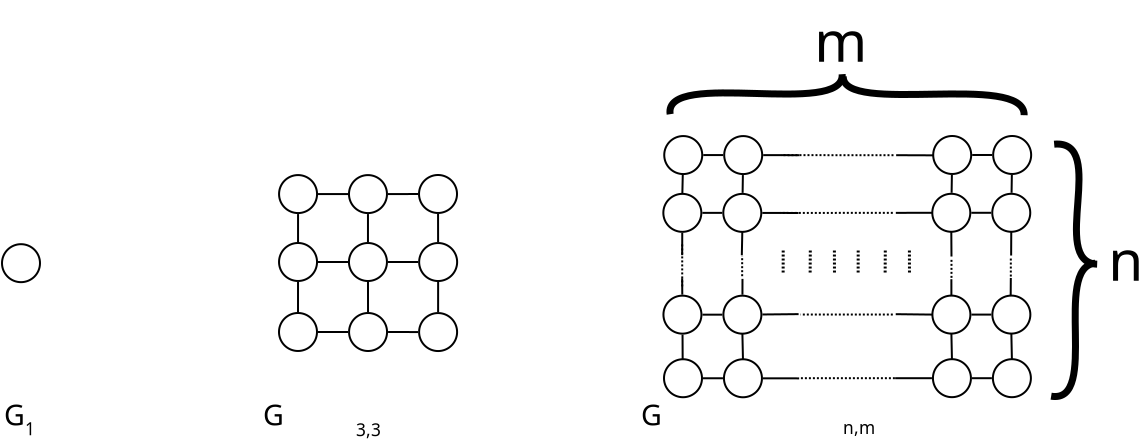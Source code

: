 <?xml version="1.0" encoding="UTF-8"?>
<dia:diagram xmlns:dia="http://www.lysator.liu.se/~alla/dia/">
  <dia:layer name="Background" visible="true" active="true">
    <dia:object type="Standard - Text" version="1" id="O0">
      <dia:attribute name="obj_pos">
        <dia:point val="7.811,18.254"/>
      </dia:attribute>
      <dia:attribute name="obj_bb">
        <dia:rectangle val="7.811,17.449;8.361,18.459"/>
      </dia:attribute>
      <dia:attribute name="text">
        <dia:composite type="text">
          <dia:attribute name="string">
            <dia:string>#1#</dia:string>
          </dia:attribute>
          <dia:attribute name="font">
            <dia:font family="sans" style="0" name="Helvetica"/>
          </dia:attribute>
          <dia:attribute name="height">
            <dia:real val="1.082"/>
          </dia:attribute>
          <dia:attribute name="pos">
            <dia:point val="7.811,18.254"/>
          </dia:attribute>
          <dia:attribute name="color">
            <dia:color val="#000000"/>
          </dia:attribute>
          <dia:attribute name="alignment">
            <dia:enum val="0"/>
          </dia:attribute>
        </dia:composite>
      </dia:attribute>
      <dia:attribute name="valign">
        <dia:enum val="3"/>
      </dia:attribute>
    </dia:object>
    <dia:object type="Standard - Ellipse" version="0" id="O1">
      <dia:attribute name="obj_pos">
        <dia:point val="6.655,8.699"/>
      </dia:attribute>
      <dia:attribute name="obj_bb">
        <dia:rectangle val="6.605,8.649;8.605,10.649"/>
      </dia:attribute>
      <dia:attribute name="elem_corner">
        <dia:point val="6.655,8.699"/>
      </dia:attribute>
      <dia:attribute name="elem_width">
        <dia:real val="1.9"/>
      </dia:attribute>
      <dia:attribute name="elem_height">
        <dia:real val="1.9"/>
      </dia:attribute>
      <dia:attribute name="border_width">
        <dia:real val="0.1"/>
      </dia:attribute>
      <dia:attribute name="aspect">
        <dia:enum val="2"/>
      </dia:attribute>
    </dia:object>
    <dia:object type="Standard - Line" version="0" id="O2">
      <dia:attribute name="obj_pos">
        <dia:point val="46.513,15.409"/>
      </dia:attribute>
      <dia:attribute name="obj_bb">
        <dia:rectangle val="44.652,15.355;46.563,15.46"/>
      </dia:attribute>
      <dia:attribute name="conn_endpoints">
        <dia:point val="46.513,15.409"/>
        <dia:point val="44.702,15.406"/>
      </dia:attribute>
      <dia:attribute name="numcp">
        <dia:int val="1"/>
      </dia:attribute>
      <dia:attribute name="line_width">
        <dia:real val="0.1"/>
      </dia:attribute>
      <dia:connections>
        <dia:connection handle="1" to="O6" connection="8"/>
      </dia:connections>
    </dia:object>
    <dia:object type="Standard - Line" version="0" id="O3">
      <dia:attribute name="obj_pos">
        <dia:point val="41.705,15.403"/>
      </dia:attribute>
      <dia:attribute name="obj_bb">
        <dia:rectangle val="41.655,15.353;42.753,15.453"/>
      </dia:attribute>
      <dia:attribute name="conn_endpoints">
        <dia:point val="41.705,15.403"/>
        <dia:point val="42.703,15.403"/>
      </dia:attribute>
      <dia:attribute name="numcp">
        <dia:int val="1"/>
      </dia:attribute>
      <dia:attribute name="line_width">
        <dia:real val="0.1"/>
      </dia:attribute>
      <dia:connections>
        <dia:connection handle="0" to="O7" connection="8"/>
        <dia:connection handle="1" to="O6" connection="8"/>
      </dia:connections>
    </dia:object>
    <dia:object type="Standard - Line" version="0" id="O4">
      <dia:attribute name="obj_pos">
        <dia:point val="56.15,15.4"/>
      </dia:attribute>
      <dia:attribute name="obj_bb">
        <dia:rectangle val="55.102,15.35;56.2,15.45"/>
      </dia:attribute>
      <dia:attribute name="conn_endpoints">
        <dia:point val="56.15,15.4"/>
        <dia:point val="55.152,15.399"/>
      </dia:attribute>
      <dia:attribute name="numcp">
        <dia:int val="1"/>
      </dia:attribute>
      <dia:attribute name="line_width">
        <dia:real val="0.1"/>
      </dia:attribute>
      <dia:connections>
        <dia:connection handle="0" to="O5" connection="8"/>
        <dia:connection handle="1" to="O8" connection="8"/>
      </dia:connections>
    </dia:object>
    <dia:object type="Standard - Ellipse" version="0" id="O5">
      <dia:attribute name="obj_pos">
        <dia:point val="56.2,14.45"/>
      </dia:attribute>
      <dia:attribute name="obj_bb">
        <dia:rectangle val="56.15,14.4;58.15,16.4"/>
      </dia:attribute>
      <dia:attribute name="elem_corner">
        <dia:point val="56.2,14.45"/>
      </dia:attribute>
      <dia:attribute name="elem_width">
        <dia:real val="1.9"/>
      </dia:attribute>
      <dia:attribute name="elem_height">
        <dia:real val="1.9"/>
      </dia:attribute>
      <dia:attribute name="border_width">
        <dia:real val="0.1"/>
      </dia:attribute>
      <dia:attribute name="aspect">
        <dia:enum val="2"/>
      </dia:attribute>
    </dia:object>
    <dia:object type="Standard - Ellipse" version="0" id="O6">
      <dia:attribute name="obj_pos">
        <dia:point val="42.753,14.454"/>
      </dia:attribute>
      <dia:attribute name="obj_bb">
        <dia:rectangle val="42.703,14.403;44.703,16.404"/>
      </dia:attribute>
      <dia:attribute name="elem_corner">
        <dia:point val="42.753,14.454"/>
      </dia:attribute>
      <dia:attribute name="elem_width">
        <dia:real val="1.9"/>
      </dia:attribute>
      <dia:attribute name="elem_height">
        <dia:real val="1.9"/>
      </dia:attribute>
      <dia:attribute name="border_width">
        <dia:real val="0.1"/>
      </dia:attribute>
      <dia:attribute name="aspect">
        <dia:enum val="2"/>
      </dia:attribute>
    </dia:object>
    <dia:object type="Standard - Ellipse" version="0" id="O7">
      <dia:attribute name="obj_pos">
        <dia:point val="39.755,14.452"/>
      </dia:attribute>
      <dia:attribute name="obj_bb">
        <dia:rectangle val="39.705,14.402;41.705,16.402"/>
      </dia:attribute>
      <dia:attribute name="elem_corner">
        <dia:point val="39.755,14.452"/>
      </dia:attribute>
      <dia:attribute name="elem_width">
        <dia:real val="1.9"/>
      </dia:attribute>
      <dia:attribute name="elem_height">
        <dia:real val="1.9"/>
      </dia:attribute>
      <dia:attribute name="border_width">
        <dia:real val="0.1"/>
      </dia:attribute>
      <dia:attribute name="aspect">
        <dia:enum val="2"/>
      </dia:attribute>
    </dia:object>
    <dia:object type="Standard - Ellipse" version="0" id="O8">
      <dia:attribute name="obj_pos">
        <dia:point val="53.202,14.449"/>
      </dia:attribute>
      <dia:attribute name="obj_bb">
        <dia:rectangle val="53.152,14.399;55.152,16.399"/>
      </dia:attribute>
      <dia:attribute name="elem_corner">
        <dia:point val="53.202,14.449"/>
      </dia:attribute>
      <dia:attribute name="elem_width">
        <dia:real val="1.9"/>
      </dia:attribute>
      <dia:attribute name="elem_height">
        <dia:real val="1.9"/>
      </dia:attribute>
      <dia:attribute name="border_width">
        <dia:real val="0.1"/>
      </dia:attribute>
      <dia:attribute name="show_background">
        <dia:boolean val="false"/>
      </dia:attribute>
      <dia:attribute name="aspect">
        <dia:enum val="2"/>
      </dia:attribute>
    </dia:object>
    <dia:object type="Standard - Line" version="0" id="O9">
      <dia:attribute name="obj_pos">
        <dia:point val="53.152,15.399"/>
      </dia:attribute>
      <dia:attribute name="obj_bb">
        <dia:rectangle val="51.263,15.349;53.202,15.45"/>
      </dia:attribute>
      <dia:attribute name="conn_endpoints">
        <dia:point val="53.152,15.399"/>
        <dia:point val="51.312,15.4"/>
      </dia:attribute>
      <dia:attribute name="numcp">
        <dia:int val="1"/>
      </dia:attribute>
      <dia:attribute name="line_width">
        <dia:real val="0.1"/>
      </dia:attribute>
      <dia:connections>
        <dia:connection handle="0" to="O8" connection="3"/>
      </dia:connections>
    </dia:object>
    <dia:object type="Standard - Line" version="0" id="O10">
      <dia:attribute name="obj_pos">
        <dia:point val="51.3,15.4"/>
      </dia:attribute>
      <dia:attribute name="obj_bb">
        <dia:rectangle val="46.5,15.35;51.35,15.45"/>
      </dia:attribute>
      <dia:attribute name="conn_endpoints">
        <dia:point val="51.3,15.4"/>
        <dia:point val="46.55,15.4"/>
      </dia:attribute>
      <dia:attribute name="numcp">
        <dia:int val="1"/>
      </dia:attribute>
      <dia:attribute name="line_width">
        <dia:real val="0.1"/>
      </dia:attribute>
      <dia:attribute name="line_style">
        <dia:enum val="4"/>
      </dia:attribute>
    </dia:object>
    <dia:object type="Standard - Text" version="1" id="O11">
      <dia:attribute name="obj_pos">
        <dia:point val="6.75,17.759"/>
      </dia:attribute>
      <dia:attribute name="obj_bb">
        <dia:rectangle val="6.75,16.429;48.748,18.097"/>
      </dia:attribute>
      <dia:attribute name="text">
        <dia:composite type="text">
          <dia:attribute name="string">
            <dia:string>#G                                  G                                                   G#</dia:string>
          </dia:attribute>
          <dia:attribute name="font">
            <dia:font family="sans" style="0" name="Helvetica"/>
          </dia:attribute>
          <dia:attribute name="height">
            <dia:real val="1.788"/>
          </dia:attribute>
          <dia:attribute name="pos">
            <dia:point val="6.75,17.759"/>
          </dia:attribute>
          <dia:attribute name="color">
            <dia:color val="#000000"/>
          </dia:attribute>
          <dia:attribute name="alignment">
            <dia:enum val="0"/>
          </dia:attribute>
        </dia:composite>
      </dia:attribute>
      <dia:attribute name="valign">
        <dia:enum val="3"/>
      </dia:attribute>
    </dia:object>
    <dia:object type="Standard - Text" version="1" id="O12">
      <dia:attribute name="obj_pos">
        <dia:point val="24.355,18.304"/>
      </dia:attribute>
      <dia:attribute name="obj_bb">
        <dia:rectangle val="24.355,17.499;25.73,18.509"/>
      </dia:attribute>
      <dia:attribute name="text">
        <dia:composite type="text">
          <dia:attribute name="string">
            <dia:string>#3,3#</dia:string>
          </dia:attribute>
          <dia:attribute name="font">
            <dia:font family="sans" style="0" name="Helvetica"/>
          </dia:attribute>
          <dia:attribute name="height">
            <dia:real val="1.082"/>
          </dia:attribute>
          <dia:attribute name="pos">
            <dia:point val="24.355,18.304"/>
          </dia:attribute>
          <dia:attribute name="color">
            <dia:color val="#000000"/>
          </dia:attribute>
          <dia:attribute name="alignment">
            <dia:enum val="0"/>
          </dia:attribute>
        </dia:composite>
      </dia:attribute>
      <dia:attribute name="valign">
        <dia:enum val="3"/>
      </dia:attribute>
    </dia:object>
    <dia:object type="Standard - Text" version="1" id="O13">
      <dia:attribute name="obj_pos">
        <dia:point val="48.71,18.194"/>
      </dia:attribute>
      <dia:attribute name="obj_bb">
        <dia:rectangle val="48.71,17.389;50.377,18.399"/>
      </dia:attribute>
      <dia:attribute name="text">
        <dia:composite type="text">
          <dia:attribute name="string">
            <dia:string>#n,m#</dia:string>
          </dia:attribute>
          <dia:attribute name="font">
            <dia:font family="sans" style="0" name="Helvetica"/>
          </dia:attribute>
          <dia:attribute name="height">
            <dia:real val="1.082"/>
          </dia:attribute>
          <dia:attribute name="pos">
            <dia:point val="48.71,18.194"/>
          </dia:attribute>
          <dia:attribute name="color">
            <dia:color val="#000000"/>
          </dia:attribute>
          <dia:attribute name="alignment">
            <dia:enum val="0"/>
          </dia:attribute>
        </dia:composite>
      </dia:attribute>
      <dia:attribute name="valign">
        <dia:enum val="3"/>
      </dia:attribute>
    </dia:object>
    <dia:object type="Standard - Ellipse" version="0" id="O14">
      <dia:attribute name="obj_pos">
        <dia:point val="20.505,12.14"/>
      </dia:attribute>
      <dia:attribute name="obj_bb">
        <dia:rectangle val="20.455,12.09;22.455,14.09"/>
      </dia:attribute>
      <dia:attribute name="elem_corner">
        <dia:point val="20.505,12.14"/>
      </dia:attribute>
      <dia:attribute name="elem_width">
        <dia:real val="1.9"/>
      </dia:attribute>
      <dia:attribute name="elem_height">
        <dia:real val="1.9"/>
      </dia:attribute>
      <dia:attribute name="border_width">
        <dia:real val="0.1"/>
      </dia:attribute>
      <dia:attribute name="aspect">
        <dia:enum val="2"/>
      </dia:attribute>
    </dia:object>
    <dia:object type="Standard - Ellipse" version="0" id="O15">
      <dia:attribute name="obj_pos">
        <dia:point val="20.508,5.244"/>
      </dia:attribute>
      <dia:attribute name="obj_bb">
        <dia:rectangle val="20.458,5.194;22.458,7.194"/>
      </dia:attribute>
      <dia:attribute name="elem_corner">
        <dia:point val="20.508,5.244"/>
      </dia:attribute>
      <dia:attribute name="elem_width">
        <dia:real val="1.9"/>
      </dia:attribute>
      <dia:attribute name="elem_height">
        <dia:real val="1.9"/>
      </dia:attribute>
      <dia:attribute name="border_width">
        <dia:real val="0.1"/>
      </dia:attribute>
      <dia:attribute name="aspect">
        <dia:enum val="2"/>
      </dia:attribute>
    </dia:object>
    <dia:object type="Standard - Ellipse" version="0" id="O16">
      <dia:attribute name="obj_pos">
        <dia:point val="20.507,8.64"/>
      </dia:attribute>
      <dia:attribute name="obj_bb">
        <dia:rectangle val="20.457,8.59;22.457,10.59"/>
      </dia:attribute>
      <dia:attribute name="elem_corner">
        <dia:point val="20.507,8.64"/>
      </dia:attribute>
      <dia:attribute name="elem_width">
        <dia:real val="1.9"/>
      </dia:attribute>
      <dia:attribute name="elem_height">
        <dia:real val="1.9"/>
      </dia:attribute>
      <dia:attribute name="border_width">
        <dia:real val="0.1"/>
      </dia:attribute>
      <dia:attribute name="show_background">
        <dia:boolean val="false"/>
      </dia:attribute>
      <dia:attribute name="aspect">
        <dia:enum val="2"/>
      </dia:attribute>
    </dia:object>
    <dia:object type="Standard - Ellipse" version="0" id="O17">
      <dia:attribute name="obj_pos">
        <dia:point val="24.008,12.141"/>
      </dia:attribute>
      <dia:attribute name="obj_bb">
        <dia:rectangle val="23.957,12.091;25.957,14.091"/>
      </dia:attribute>
      <dia:attribute name="elem_corner">
        <dia:point val="24.008,12.141"/>
      </dia:attribute>
      <dia:attribute name="elem_width">
        <dia:real val="1.9"/>
      </dia:attribute>
      <dia:attribute name="elem_height">
        <dia:real val="1.9"/>
      </dia:attribute>
      <dia:attribute name="border_width">
        <dia:real val="0.1"/>
      </dia:attribute>
      <dia:attribute name="aspect">
        <dia:enum val="2"/>
      </dia:attribute>
    </dia:object>
    <dia:object type="Standard - Ellipse" version="0" id="O18">
      <dia:attribute name="obj_pos">
        <dia:point val="24.004,5.245"/>
      </dia:attribute>
      <dia:attribute name="obj_bb">
        <dia:rectangle val="23.954,5.195;25.954,7.195"/>
      </dia:attribute>
      <dia:attribute name="elem_corner">
        <dia:point val="24.004,5.245"/>
      </dia:attribute>
      <dia:attribute name="elem_width">
        <dia:real val="1.9"/>
      </dia:attribute>
      <dia:attribute name="elem_height">
        <dia:real val="1.9"/>
      </dia:attribute>
      <dia:attribute name="border_width">
        <dia:real val="0.1"/>
      </dia:attribute>
      <dia:attribute name="aspect">
        <dia:enum val="2"/>
      </dia:attribute>
    </dia:object>
    <dia:object type="Standard - Ellipse" version="0" id="O19">
      <dia:attribute name="obj_pos">
        <dia:point val="24.003,8.641"/>
      </dia:attribute>
      <dia:attribute name="obj_bb">
        <dia:rectangle val="23.953,8.591;25.953,10.591"/>
      </dia:attribute>
      <dia:attribute name="elem_corner">
        <dia:point val="24.003,8.641"/>
      </dia:attribute>
      <dia:attribute name="elem_width">
        <dia:real val="1.9"/>
      </dia:attribute>
      <dia:attribute name="elem_height">
        <dia:real val="1.9"/>
      </dia:attribute>
      <dia:attribute name="border_width">
        <dia:real val="0.1"/>
      </dia:attribute>
      <dia:attribute name="show_background">
        <dia:boolean val="false"/>
      </dia:attribute>
      <dia:attribute name="aspect">
        <dia:enum val="2"/>
      </dia:attribute>
    </dia:object>
    <dia:object type="Standard - Ellipse" version="0" id="O20">
      <dia:attribute name="obj_pos">
        <dia:point val="27.51,12.143"/>
      </dia:attribute>
      <dia:attribute name="obj_bb">
        <dia:rectangle val="27.46,12.092;29.46,14.092"/>
      </dia:attribute>
      <dia:attribute name="elem_corner">
        <dia:point val="27.51,12.143"/>
      </dia:attribute>
      <dia:attribute name="elem_width">
        <dia:real val="1.9"/>
      </dia:attribute>
      <dia:attribute name="elem_height">
        <dia:real val="1.9"/>
      </dia:attribute>
      <dia:attribute name="border_width">
        <dia:real val="0.1"/>
      </dia:attribute>
      <dia:attribute name="aspect">
        <dia:enum val="2"/>
      </dia:attribute>
    </dia:object>
    <dia:object type="Standard - Ellipse" version="0" id="O21">
      <dia:attribute name="obj_pos">
        <dia:point val="27.506,5.24"/>
      </dia:attribute>
      <dia:attribute name="obj_bb">
        <dia:rectangle val="27.456,5.19;29.456,7.19"/>
      </dia:attribute>
      <dia:attribute name="elem_corner">
        <dia:point val="27.506,5.24"/>
      </dia:attribute>
      <dia:attribute name="elem_width">
        <dia:real val="1.9"/>
      </dia:attribute>
      <dia:attribute name="elem_height">
        <dia:real val="1.9"/>
      </dia:attribute>
      <dia:attribute name="border_width">
        <dia:real val="0.1"/>
      </dia:attribute>
      <dia:attribute name="aspect">
        <dia:enum val="2"/>
      </dia:attribute>
    </dia:object>
    <dia:object type="Standard - Ellipse" version="0" id="O22">
      <dia:attribute name="obj_pos">
        <dia:point val="27.512,8.642"/>
      </dia:attribute>
      <dia:attribute name="obj_bb">
        <dia:rectangle val="27.462,8.592;29.462,10.592"/>
      </dia:attribute>
      <dia:attribute name="elem_corner">
        <dia:point val="27.512,8.642"/>
      </dia:attribute>
      <dia:attribute name="elem_width">
        <dia:real val="1.9"/>
      </dia:attribute>
      <dia:attribute name="elem_height">
        <dia:real val="1.9"/>
      </dia:attribute>
      <dia:attribute name="border_width">
        <dia:real val="0.1"/>
      </dia:attribute>
      <dia:attribute name="show_background">
        <dia:boolean val="false"/>
      </dia:attribute>
      <dia:attribute name="aspect">
        <dia:enum val="2"/>
      </dia:attribute>
    </dia:object>
    <dia:object type="Standard - Line" version="0" id="O23">
      <dia:attribute name="obj_pos">
        <dia:point val="21.457,8.589"/>
      </dia:attribute>
      <dia:attribute name="obj_bb">
        <dia:rectangle val="21.407,7.144;21.508,8.639"/>
      </dia:attribute>
      <dia:attribute name="conn_endpoints">
        <dia:point val="21.457,8.589"/>
        <dia:point val="21.457,7.194"/>
      </dia:attribute>
      <dia:attribute name="numcp">
        <dia:int val="1"/>
      </dia:attribute>
      <dia:attribute name="line_width">
        <dia:real val="0.1"/>
      </dia:attribute>
      <dia:connections>
        <dia:connection handle="0" to="O16" connection="8"/>
        <dia:connection handle="1" to="O15" connection="8"/>
      </dia:connections>
    </dia:object>
    <dia:object type="Standard - Line" version="0" id="O24">
      <dia:attribute name="obj_pos">
        <dia:point val="23.955,6.195"/>
      </dia:attribute>
      <dia:attribute name="obj_bb">
        <dia:rectangle val="22.406,6.144;24.005,6.245"/>
      </dia:attribute>
      <dia:attribute name="conn_endpoints">
        <dia:point val="23.955,6.195"/>
        <dia:point val="22.456,6.194"/>
      </dia:attribute>
      <dia:attribute name="numcp">
        <dia:int val="1"/>
      </dia:attribute>
      <dia:attribute name="line_width">
        <dia:real val="0.1"/>
      </dia:attribute>
      <dia:connections>
        <dia:connection handle="0" to="O18" connection="8"/>
        <dia:connection handle="1" to="O15" connection="8"/>
      </dia:connections>
    </dia:object>
    <dia:object type="Standard - Line" version="0" id="O25">
      <dia:attribute name="obj_pos">
        <dia:point val="24.953,8.591"/>
      </dia:attribute>
      <dia:attribute name="obj_bb">
        <dia:rectangle val="24.904,7.145;25.004,8.641"/>
      </dia:attribute>
      <dia:attribute name="conn_endpoints">
        <dia:point val="24.953,8.591"/>
        <dia:point val="24.954,7.195"/>
      </dia:attribute>
      <dia:attribute name="numcp">
        <dia:int val="1"/>
      </dia:attribute>
      <dia:attribute name="line_width">
        <dia:real val="0.1"/>
      </dia:attribute>
      <dia:connections>
        <dia:connection handle="0" to="O19" connection="8"/>
        <dia:connection handle="1" to="O18" connection="8"/>
      </dia:connections>
    </dia:object>
    <dia:object type="Standard - Line" version="0" id="O26">
      <dia:attribute name="obj_pos">
        <dia:point val="23.955,9.591"/>
      </dia:attribute>
      <dia:attribute name="obj_bb">
        <dia:rectangle val="22.406,9.54;24.005,9.641"/>
      </dia:attribute>
      <dia:attribute name="conn_endpoints">
        <dia:point val="23.955,9.591"/>
        <dia:point val="22.456,9.59"/>
      </dia:attribute>
      <dia:attribute name="numcp">
        <dia:int val="1"/>
      </dia:attribute>
      <dia:attribute name="line_width">
        <dia:real val="0.1"/>
      </dia:attribute>
      <dia:connections>
        <dia:connection handle="0" to="O19" connection="8"/>
        <dia:connection handle="1" to="O16" connection="8"/>
      </dia:connections>
    </dia:object>
    <dia:object type="Standard - Line" version="0" id="O27">
      <dia:attribute name="obj_pos">
        <dia:point val="21.456,12.09"/>
      </dia:attribute>
      <dia:attribute name="obj_bb">
        <dia:rectangle val="21.405,10.54;21.506,12.14"/>
      </dia:attribute>
      <dia:attribute name="conn_endpoints">
        <dia:point val="21.456,12.09"/>
        <dia:point val="21.456,10.59"/>
      </dia:attribute>
      <dia:attribute name="numcp">
        <dia:int val="1"/>
      </dia:attribute>
      <dia:attribute name="line_width">
        <dia:real val="0.1"/>
      </dia:attribute>
      <dia:connections>
        <dia:connection handle="0" to="O14" connection="8"/>
        <dia:connection handle="1" to="O16" connection="8"/>
      </dia:connections>
    </dia:object>
    <dia:object type="Standard - Line" version="0" id="O28">
      <dia:attribute name="obj_pos">
        <dia:point val="23.958,13.091"/>
      </dia:attribute>
      <dia:attribute name="obj_bb">
        <dia:rectangle val="22.405,13.04;24.008,13.141"/>
      </dia:attribute>
      <dia:attribute name="conn_endpoints">
        <dia:point val="23.958,13.091"/>
        <dia:point val="22.455,13.09"/>
      </dia:attribute>
      <dia:attribute name="numcp">
        <dia:int val="1"/>
      </dia:attribute>
      <dia:attribute name="line_width">
        <dia:real val="0.1"/>
      </dia:attribute>
      <dia:connections>
        <dia:connection handle="0" to="O17" connection="8"/>
        <dia:connection handle="1" to="O14" connection="8"/>
      </dia:connections>
    </dia:object>
    <dia:object type="Standard - Line" version="0" id="O29">
      <dia:attribute name="obj_pos">
        <dia:point val="24.956,12.091"/>
      </dia:attribute>
      <dia:attribute name="obj_bb">
        <dia:rectangle val="24.904,10.541;25.006,12.141"/>
      </dia:attribute>
      <dia:attribute name="conn_endpoints">
        <dia:point val="24.956,12.091"/>
        <dia:point val="24.954,10.591"/>
      </dia:attribute>
      <dia:attribute name="numcp">
        <dia:int val="1"/>
      </dia:attribute>
      <dia:attribute name="line_width">
        <dia:real val="0.1"/>
      </dia:attribute>
      <dia:connections>
        <dia:connection handle="0" to="O17" connection="8"/>
        <dia:connection handle="1" to="O19" connection="8"/>
      </dia:connections>
    </dia:object>
    <dia:object type="Standard - Line" version="0" id="O30">
      <dia:attribute name="obj_pos">
        <dia:point val="27.468,9.592"/>
      </dia:attribute>
      <dia:attribute name="obj_bb">
        <dia:rectangle val="25.897,9.541;27.518,9.642"/>
      </dia:attribute>
      <dia:attribute name="conn_endpoints">
        <dia:point val="27.468,9.592"/>
        <dia:point val="25.947,9.591"/>
      </dia:attribute>
      <dia:attribute name="numcp">
        <dia:int val="1"/>
      </dia:attribute>
      <dia:attribute name="line_width">
        <dia:real val="0.1"/>
      </dia:attribute>
      <dia:connections>
        <dia:connection handle="0" to="O22" connection="8"/>
        <dia:connection handle="1" to="O19" connection="8"/>
      </dia:connections>
    </dia:object>
    <dia:object type="Standard - Line" version="0" id="O31">
      <dia:attribute name="obj_pos">
        <dia:point val="28.461,12.092"/>
      </dia:attribute>
      <dia:attribute name="obj_bb">
        <dia:rectangle val="28.41,10.542;28.512,12.142"/>
      </dia:attribute>
      <dia:attribute name="conn_endpoints">
        <dia:point val="28.461,12.092"/>
        <dia:point val="28.461,10.592"/>
      </dia:attribute>
      <dia:attribute name="numcp">
        <dia:int val="1"/>
      </dia:attribute>
      <dia:attribute name="line_width">
        <dia:real val="0.1"/>
      </dia:attribute>
      <dia:connections>
        <dia:connection handle="0" to="O20" connection="8"/>
        <dia:connection handle="1" to="O22" connection="8"/>
      </dia:connections>
    </dia:object>
    <dia:object type="Standard - Line" version="0" id="O32">
      <dia:attribute name="obj_pos">
        <dia:point val="27.46,13.092"/>
      </dia:attribute>
      <dia:attribute name="obj_bb">
        <dia:rectangle val="25.907,13.042;27.51,13.142"/>
      </dia:attribute>
      <dia:attribute name="conn_endpoints">
        <dia:point val="27.46,13.092"/>
        <dia:point val="25.957,13.092"/>
      </dia:attribute>
      <dia:attribute name="numcp">
        <dia:int val="1"/>
      </dia:attribute>
      <dia:attribute name="line_width">
        <dia:real val="0.1"/>
      </dia:attribute>
      <dia:connections>
        <dia:connection handle="0" to="O20" connection="8"/>
        <dia:connection handle="1" to="O17" connection="8"/>
      </dia:connections>
    </dia:object>
    <dia:object type="Standard - Line" version="0" id="O33">
      <dia:attribute name="obj_pos">
        <dia:point val="27.457,6.191"/>
      </dia:attribute>
      <dia:attribute name="obj_bb">
        <dia:rectangle val="25.904,6.141;27.507,6.244"/>
      </dia:attribute>
      <dia:attribute name="conn_endpoints">
        <dia:point val="27.457,6.191"/>
        <dia:point val="25.954,6.194"/>
      </dia:attribute>
      <dia:attribute name="numcp">
        <dia:int val="1"/>
      </dia:attribute>
      <dia:attribute name="line_width">
        <dia:real val="0.1"/>
      </dia:attribute>
      <dia:connections>
        <dia:connection handle="0" to="O21" connection="8"/>
        <dia:connection handle="1" to="O18" connection="8"/>
      </dia:connections>
    </dia:object>
    <dia:object type="Standard - Line" version="0" id="O34">
      <dia:attribute name="obj_pos">
        <dia:point val="28.46,8.594"/>
      </dia:attribute>
      <dia:attribute name="obj_bb">
        <dia:rectangle val="28.408,7.138;28.511,8.644"/>
      </dia:attribute>
      <dia:attribute name="conn_endpoints">
        <dia:point val="28.46,8.594"/>
        <dia:point val="28.458,7.188"/>
      </dia:attribute>
      <dia:attribute name="numcp">
        <dia:int val="1"/>
      </dia:attribute>
      <dia:attribute name="line_width">
        <dia:real val="0.1"/>
      </dia:attribute>
      <dia:connections>
        <dia:connection handle="0" to="O22" connection="8"/>
        <dia:connection handle="1" to="O21" connection="8"/>
      </dia:connections>
    </dia:object>
    <dia:object type="Standard - Line" version="0" id="O35">
      <dia:attribute name="obj_pos">
        <dia:point val="46.525,4.25"/>
      </dia:attribute>
      <dia:attribute name="obj_bb">
        <dia:rectangle val="44.665,4.196;46.575,4.3"/>
      </dia:attribute>
      <dia:attribute name="conn_endpoints">
        <dia:point val="46.525,4.25"/>
        <dia:point val="44.715,4.246"/>
      </dia:attribute>
      <dia:attribute name="numcp">
        <dia:int val="1"/>
      </dia:attribute>
      <dia:attribute name="line_width">
        <dia:real val="0.1"/>
      </dia:attribute>
      <dia:connections>
        <dia:connection handle="1" to="O39" connection="8"/>
      </dia:connections>
    </dia:object>
    <dia:object type="Standard - Line" version="0" id="O36">
      <dia:attribute name="obj_pos">
        <dia:point val="41.718,4.243"/>
      </dia:attribute>
      <dia:attribute name="obj_bb">
        <dia:rectangle val="41.668,4.193;42.765,4.294"/>
      </dia:attribute>
      <dia:attribute name="conn_endpoints">
        <dia:point val="41.718,4.243"/>
        <dia:point val="42.715,4.244"/>
      </dia:attribute>
      <dia:attribute name="numcp">
        <dia:int val="1"/>
      </dia:attribute>
      <dia:attribute name="line_width">
        <dia:real val="0.1"/>
      </dia:attribute>
      <dia:connections>
        <dia:connection handle="0" to="O40" connection="8"/>
        <dia:connection handle="1" to="O39" connection="8"/>
      </dia:connections>
    </dia:object>
    <dia:object type="Standard - Line" version="0" id="O37">
      <dia:attribute name="obj_pos">
        <dia:point val="56.162,4.24"/>
      </dia:attribute>
      <dia:attribute name="obj_bb">
        <dia:rectangle val="55.115,4.19;56.212,4.29"/>
      </dia:attribute>
      <dia:attribute name="conn_endpoints">
        <dia:point val="56.162,4.24"/>
        <dia:point val="55.165,4.24"/>
      </dia:attribute>
      <dia:attribute name="numcp">
        <dia:int val="1"/>
      </dia:attribute>
      <dia:attribute name="line_width">
        <dia:real val="0.1"/>
      </dia:attribute>
      <dia:connections>
        <dia:connection handle="0" to="O38" connection="8"/>
        <dia:connection handle="1" to="O41" connection="8"/>
      </dia:connections>
    </dia:object>
    <dia:object type="Standard - Ellipse" version="0" id="O38">
      <dia:attribute name="obj_pos">
        <dia:point val="56.213,3.29"/>
      </dia:attribute>
      <dia:attribute name="obj_bb">
        <dia:rectangle val="56.163,3.24;58.163,5.24"/>
      </dia:attribute>
      <dia:attribute name="elem_corner">
        <dia:point val="56.213,3.29"/>
      </dia:attribute>
      <dia:attribute name="elem_width">
        <dia:real val="1.9"/>
      </dia:attribute>
      <dia:attribute name="elem_height">
        <dia:real val="1.9"/>
      </dia:attribute>
      <dia:attribute name="border_width">
        <dia:real val="0.1"/>
      </dia:attribute>
      <dia:attribute name="aspect">
        <dia:enum val="2"/>
      </dia:attribute>
    </dia:object>
    <dia:object type="Standard - Ellipse" version="0" id="O39">
      <dia:attribute name="obj_pos">
        <dia:point val="42.765,3.294"/>
      </dia:attribute>
      <dia:attribute name="obj_bb">
        <dia:rectangle val="42.715,3.244;44.715,5.244"/>
      </dia:attribute>
      <dia:attribute name="elem_corner">
        <dia:point val="42.765,3.294"/>
      </dia:attribute>
      <dia:attribute name="elem_width">
        <dia:real val="1.9"/>
      </dia:attribute>
      <dia:attribute name="elem_height">
        <dia:real val="1.9"/>
      </dia:attribute>
      <dia:attribute name="border_width">
        <dia:real val="0.1"/>
      </dia:attribute>
      <dia:attribute name="aspect">
        <dia:enum val="2"/>
      </dia:attribute>
    </dia:object>
    <dia:object type="Standard - Ellipse" version="0" id="O40">
      <dia:attribute name="obj_pos">
        <dia:point val="39.767,3.293"/>
      </dia:attribute>
      <dia:attribute name="obj_bb">
        <dia:rectangle val="39.718,3.243;41.718,5.243"/>
      </dia:attribute>
      <dia:attribute name="elem_corner">
        <dia:point val="39.767,3.293"/>
      </dia:attribute>
      <dia:attribute name="elem_width">
        <dia:real val="1.9"/>
      </dia:attribute>
      <dia:attribute name="elem_height">
        <dia:real val="1.9"/>
      </dia:attribute>
      <dia:attribute name="border_width">
        <dia:real val="0.1"/>
      </dia:attribute>
      <dia:attribute name="aspect">
        <dia:enum val="2"/>
      </dia:attribute>
    </dia:object>
    <dia:object type="Standard - Ellipse" version="0" id="O41">
      <dia:attribute name="obj_pos">
        <dia:point val="53.215,3.29"/>
      </dia:attribute>
      <dia:attribute name="obj_bb">
        <dia:rectangle val="53.165,3.24;55.165,5.24"/>
      </dia:attribute>
      <dia:attribute name="elem_corner">
        <dia:point val="53.215,3.29"/>
      </dia:attribute>
      <dia:attribute name="elem_width">
        <dia:real val="1.9"/>
      </dia:attribute>
      <dia:attribute name="elem_height">
        <dia:real val="1.9"/>
      </dia:attribute>
      <dia:attribute name="border_width">
        <dia:real val="0.1"/>
      </dia:attribute>
      <dia:attribute name="show_background">
        <dia:boolean val="false"/>
      </dia:attribute>
      <dia:attribute name="aspect">
        <dia:enum val="2"/>
      </dia:attribute>
    </dia:object>
    <dia:object type="Standard - Line" version="0" id="O42">
      <dia:attribute name="obj_pos">
        <dia:point val="53.215,4.257"/>
      </dia:attribute>
      <dia:attribute name="obj_bb">
        <dia:rectangle val="51.312,4.2;53.265,4.307"/>
      </dia:attribute>
      <dia:attribute name="conn_endpoints">
        <dia:point val="53.215,4.257"/>
        <dia:point val="51.362,4.25"/>
      </dia:attribute>
      <dia:attribute name="numcp">
        <dia:int val="1"/>
      </dia:attribute>
      <dia:attribute name="line_width">
        <dia:real val="0.1"/>
      </dia:attribute>
      <dia:connections>
        <dia:connection handle="0" to="O41" connection="3"/>
      </dia:connections>
    </dia:object>
    <dia:object type="Standard - Line" version="0" id="O43">
      <dia:attribute name="obj_pos">
        <dia:point val="51.229,4.25"/>
      </dia:attribute>
      <dia:attribute name="obj_bb">
        <dia:rectangle val="45.57,4.198;51.279,4.3"/>
      </dia:attribute>
      <dia:attribute name="conn_endpoints">
        <dia:point val="51.229,4.25"/>
        <dia:point val="45.62,4.248"/>
      </dia:attribute>
      <dia:attribute name="numcp">
        <dia:int val="1"/>
      </dia:attribute>
      <dia:attribute name="line_width">
        <dia:real val="0.1"/>
      </dia:attribute>
      <dia:attribute name="line_style">
        <dia:enum val="4"/>
      </dia:attribute>
      <dia:connections>
        <dia:connection handle="1" to="O35" connection="0"/>
      </dia:connections>
    </dia:object>
    <dia:object type="Standard - Line" version="0" id="O44">
      <dia:attribute name="obj_pos">
        <dia:point val="46.48,7.14"/>
      </dia:attribute>
      <dia:attribute name="obj_bb">
        <dia:rectangle val="44.62,7.086;46.53,7.19"/>
      </dia:attribute>
      <dia:attribute name="conn_endpoints">
        <dia:point val="46.48,7.14"/>
        <dia:point val="44.67,7.136"/>
      </dia:attribute>
      <dia:attribute name="numcp">
        <dia:int val="1"/>
      </dia:attribute>
      <dia:attribute name="line_width">
        <dia:real val="0.1"/>
      </dia:attribute>
      <dia:connections>
        <dia:connection handle="1" to="O48" connection="8"/>
      </dia:connections>
    </dia:object>
    <dia:object type="Standard - Line" version="0" id="O45">
      <dia:attribute name="obj_pos">
        <dia:point val="41.673,7.133"/>
      </dia:attribute>
      <dia:attribute name="obj_bb">
        <dia:rectangle val="41.623,7.083;42.72,7.184"/>
      </dia:attribute>
      <dia:attribute name="conn_endpoints">
        <dia:point val="41.673,7.133"/>
        <dia:point val="42.67,7.134"/>
      </dia:attribute>
      <dia:attribute name="numcp">
        <dia:int val="1"/>
      </dia:attribute>
      <dia:attribute name="line_width">
        <dia:real val="0.1"/>
      </dia:attribute>
      <dia:connections>
        <dia:connection handle="0" to="O49" connection="8"/>
        <dia:connection handle="1" to="O48" connection="8"/>
      </dia:connections>
    </dia:object>
    <dia:object type="Standard - Line" version="0" id="O46">
      <dia:attribute name="obj_pos">
        <dia:point val="56.117,7.13"/>
      </dia:attribute>
      <dia:attribute name="obj_bb">
        <dia:rectangle val="55.07,7.08;56.167,7.18"/>
      </dia:attribute>
      <dia:attribute name="conn_endpoints">
        <dia:point val="56.117,7.13"/>
        <dia:point val="55.12,7.13"/>
      </dia:attribute>
      <dia:attribute name="numcp">
        <dia:int val="1"/>
      </dia:attribute>
      <dia:attribute name="line_width">
        <dia:real val="0.1"/>
      </dia:attribute>
      <dia:connections>
        <dia:connection handle="0" to="O47" connection="8"/>
        <dia:connection handle="1" to="O50" connection="8"/>
      </dia:connections>
    </dia:object>
    <dia:object type="Standard - Ellipse" version="0" id="O47">
      <dia:attribute name="obj_pos">
        <dia:point val="56.168,6.18"/>
      </dia:attribute>
      <dia:attribute name="obj_bb">
        <dia:rectangle val="56.118,6.13;58.118,8.13"/>
      </dia:attribute>
      <dia:attribute name="elem_corner">
        <dia:point val="56.168,6.18"/>
      </dia:attribute>
      <dia:attribute name="elem_width">
        <dia:real val="1.9"/>
      </dia:attribute>
      <dia:attribute name="elem_height">
        <dia:real val="1.9"/>
      </dia:attribute>
      <dia:attribute name="border_width">
        <dia:real val="0.1"/>
      </dia:attribute>
      <dia:attribute name="aspect">
        <dia:enum val="2"/>
      </dia:attribute>
    </dia:object>
    <dia:object type="Standard - Ellipse" version="0" id="O48">
      <dia:attribute name="obj_pos">
        <dia:point val="42.72,6.184"/>
      </dia:attribute>
      <dia:attribute name="obj_bb">
        <dia:rectangle val="42.67,6.134;44.67,8.134"/>
      </dia:attribute>
      <dia:attribute name="elem_corner">
        <dia:point val="42.72,6.184"/>
      </dia:attribute>
      <dia:attribute name="elem_width">
        <dia:real val="1.9"/>
      </dia:attribute>
      <dia:attribute name="elem_height">
        <dia:real val="1.9"/>
      </dia:attribute>
      <dia:attribute name="border_width">
        <dia:real val="0.1"/>
      </dia:attribute>
      <dia:attribute name="aspect">
        <dia:enum val="2"/>
      </dia:attribute>
    </dia:object>
    <dia:object type="Standard - Ellipse" version="0" id="O49">
      <dia:attribute name="obj_pos">
        <dia:point val="39.722,6.183"/>
      </dia:attribute>
      <dia:attribute name="obj_bb">
        <dia:rectangle val="39.672,6.133;41.672,8.133"/>
      </dia:attribute>
      <dia:attribute name="elem_corner">
        <dia:point val="39.722,6.183"/>
      </dia:attribute>
      <dia:attribute name="elem_width">
        <dia:real val="1.9"/>
      </dia:attribute>
      <dia:attribute name="elem_height">
        <dia:real val="1.9"/>
      </dia:attribute>
      <dia:attribute name="border_width">
        <dia:real val="0.1"/>
      </dia:attribute>
      <dia:attribute name="aspect">
        <dia:enum val="2"/>
      </dia:attribute>
    </dia:object>
    <dia:object type="Standard - Ellipse" version="0" id="O50">
      <dia:attribute name="obj_pos">
        <dia:point val="53.17,6.18"/>
      </dia:attribute>
      <dia:attribute name="obj_bb">
        <dia:rectangle val="53.12,6.13;55.12,8.13"/>
      </dia:attribute>
      <dia:attribute name="elem_corner">
        <dia:point val="53.17,6.18"/>
      </dia:attribute>
      <dia:attribute name="elem_width">
        <dia:real val="1.9"/>
      </dia:attribute>
      <dia:attribute name="elem_height">
        <dia:real val="1.9"/>
      </dia:attribute>
      <dia:attribute name="border_width">
        <dia:real val="0.1"/>
      </dia:attribute>
      <dia:attribute name="show_background">
        <dia:boolean val="false"/>
      </dia:attribute>
      <dia:attribute name="aspect">
        <dia:enum val="2"/>
      </dia:attribute>
    </dia:object>
    <dia:object type="Standard - Line" version="0" id="O51">
      <dia:attribute name="obj_pos">
        <dia:point val="53.17,7.13"/>
      </dia:attribute>
      <dia:attribute name="obj_bb">
        <dia:rectangle val="51.296,7.08;53.22,7.183"/>
      </dia:attribute>
      <dia:attribute name="conn_endpoints">
        <dia:point val="53.17,7.13"/>
        <dia:point val="51.346,7.133"/>
      </dia:attribute>
      <dia:attribute name="numcp">
        <dia:int val="1"/>
      </dia:attribute>
      <dia:attribute name="line_width">
        <dia:real val="0.1"/>
      </dia:attribute>
      <dia:connections>
        <dia:connection handle="0" to="O50" connection="3"/>
      </dia:connections>
    </dia:object>
    <dia:object type="Standard - Line" version="0" id="O52">
      <dia:attribute name="obj_pos">
        <dia:point val="51.196,7.133"/>
      </dia:attribute>
      <dia:attribute name="obj_bb">
        <dia:rectangle val="45.525,7.083;51.246,7.188"/>
      </dia:attribute>
      <dia:attribute name="conn_endpoints">
        <dia:point val="51.196,7.133"/>
        <dia:point val="45.575,7.138"/>
      </dia:attribute>
      <dia:attribute name="numcp">
        <dia:int val="1"/>
      </dia:attribute>
      <dia:attribute name="line_width">
        <dia:real val="0.1"/>
      </dia:attribute>
      <dia:attribute name="line_style">
        <dia:enum val="4"/>
      </dia:attribute>
      <dia:connections>
        <dia:connection handle="1" to="O44" connection="0"/>
      </dia:connections>
    </dia:object>
    <dia:object type="Standard - Line" version="0" id="O53">
      <dia:attribute name="obj_pos">
        <dia:point val="46.485,12.197"/>
      </dia:attribute>
      <dia:attribute name="obj_bb">
        <dia:rectangle val="44.624,12.146;46.535,12.265"/>
      </dia:attribute>
      <dia:attribute name="conn_endpoints">
        <dia:point val="46.485,12.197"/>
        <dia:point val="44.675,12.214"/>
      </dia:attribute>
      <dia:attribute name="numcp">
        <dia:int val="1"/>
      </dia:attribute>
      <dia:attribute name="line_width">
        <dia:real val="0.1"/>
      </dia:attribute>
      <dia:connections>
        <dia:connection handle="1" to="O57" connection="8"/>
      </dia:connections>
    </dia:object>
    <dia:object type="Standard - Line" version="0" id="O54">
      <dia:attribute name="obj_pos">
        <dia:point val="41.678,12.223"/>
      </dia:attribute>
      <dia:attribute name="obj_bb">
        <dia:rectangle val="41.628,12.173;42.725,12.274"/>
      </dia:attribute>
      <dia:attribute name="conn_endpoints">
        <dia:point val="41.678,12.223"/>
        <dia:point val="42.675,12.224"/>
      </dia:attribute>
      <dia:attribute name="numcp">
        <dia:int val="1"/>
      </dia:attribute>
      <dia:attribute name="line_width">
        <dia:real val="0.1"/>
      </dia:attribute>
      <dia:connections>
        <dia:connection handle="0" to="O58" connection="8"/>
        <dia:connection handle="1" to="O57" connection="8"/>
      </dia:connections>
    </dia:object>
    <dia:object type="Standard - Line" version="0" id="O55">
      <dia:attribute name="obj_pos">
        <dia:point val="56.122,12.22"/>
      </dia:attribute>
      <dia:attribute name="obj_bb">
        <dia:rectangle val="55.075,12.17;56.172,12.27"/>
      </dia:attribute>
      <dia:attribute name="conn_endpoints">
        <dia:point val="56.122,12.22"/>
        <dia:point val="55.125,12.22"/>
      </dia:attribute>
      <dia:attribute name="numcp">
        <dia:int val="1"/>
      </dia:attribute>
      <dia:attribute name="line_width">
        <dia:real val="0.1"/>
      </dia:attribute>
      <dia:connections>
        <dia:connection handle="0" to="O56" connection="8"/>
        <dia:connection handle="1" to="O59" connection="8"/>
      </dia:connections>
    </dia:object>
    <dia:object type="Standard - Ellipse" version="0" id="O56">
      <dia:attribute name="obj_pos">
        <dia:point val="56.173,11.27"/>
      </dia:attribute>
      <dia:attribute name="obj_bb">
        <dia:rectangle val="56.123,11.22;58.123,13.22"/>
      </dia:attribute>
      <dia:attribute name="elem_corner">
        <dia:point val="56.173,11.27"/>
      </dia:attribute>
      <dia:attribute name="elem_width">
        <dia:real val="1.9"/>
      </dia:attribute>
      <dia:attribute name="elem_height">
        <dia:real val="1.9"/>
      </dia:attribute>
      <dia:attribute name="border_width">
        <dia:real val="0.1"/>
      </dia:attribute>
      <dia:attribute name="aspect">
        <dia:enum val="2"/>
      </dia:attribute>
    </dia:object>
    <dia:object type="Standard - Ellipse" version="0" id="O57">
      <dia:attribute name="obj_pos">
        <dia:point val="42.725,11.274"/>
      </dia:attribute>
      <dia:attribute name="obj_bb">
        <dia:rectangle val="42.675,11.224;44.675,13.224"/>
      </dia:attribute>
      <dia:attribute name="elem_corner">
        <dia:point val="42.725,11.274"/>
      </dia:attribute>
      <dia:attribute name="elem_width">
        <dia:real val="1.9"/>
      </dia:attribute>
      <dia:attribute name="elem_height">
        <dia:real val="1.9"/>
      </dia:attribute>
      <dia:attribute name="border_width">
        <dia:real val="0.1"/>
      </dia:attribute>
      <dia:attribute name="aspect">
        <dia:enum val="2"/>
      </dia:attribute>
    </dia:object>
    <dia:object type="Standard - Ellipse" version="0" id="O58">
      <dia:attribute name="obj_pos">
        <dia:point val="39.727,11.273"/>
      </dia:attribute>
      <dia:attribute name="obj_bb">
        <dia:rectangle val="39.678,11.223;41.678,13.223"/>
      </dia:attribute>
      <dia:attribute name="elem_corner">
        <dia:point val="39.727,11.273"/>
      </dia:attribute>
      <dia:attribute name="elem_width">
        <dia:real val="1.9"/>
      </dia:attribute>
      <dia:attribute name="elem_height">
        <dia:real val="1.9"/>
      </dia:attribute>
      <dia:attribute name="border_width">
        <dia:real val="0.1"/>
      </dia:attribute>
      <dia:attribute name="aspect">
        <dia:enum val="2"/>
      </dia:attribute>
    </dia:object>
    <dia:object type="Standard - Ellipse" version="0" id="O59">
      <dia:attribute name="obj_pos">
        <dia:point val="53.175,11.27"/>
      </dia:attribute>
      <dia:attribute name="obj_bb">
        <dia:rectangle val="53.125,11.22;55.125,13.22"/>
      </dia:attribute>
      <dia:attribute name="elem_corner">
        <dia:point val="53.175,11.27"/>
      </dia:attribute>
      <dia:attribute name="elem_width">
        <dia:real val="1.9"/>
      </dia:attribute>
      <dia:attribute name="elem_height">
        <dia:real val="1.9"/>
      </dia:attribute>
      <dia:attribute name="border_width">
        <dia:real val="0.1"/>
      </dia:attribute>
      <dia:attribute name="show_background">
        <dia:boolean val="false"/>
      </dia:attribute>
      <dia:attribute name="aspect">
        <dia:enum val="2"/>
      </dia:attribute>
    </dia:object>
    <dia:object type="Standard - Line" version="0" id="O60">
      <dia:attribute name="obj_pos">
        <dia:point val="53.175,12.22"/>
      </dia:attribute>
      <dia:attribute name="obj_bb">
        <dia:rectangle val="51.29,12.149;53.225,12.271"/>
      </dia:attribute>
      <dia:attribute name="conn_endpoints">
        <dia:point val="53.175,12.22"/>
        <dia:point val="51.341,12.199"/>
      </dia:attribute>
      <dia:attribute name="numcp">
        <dia:int val="1"/>
      </dia:attribute>
      <dia:attribute name="line_width">
        <dia:real val="0.1"/>
      </dia:attribute>
      <dia:connections>
        <dia:connection handle="0" to="O59" connection="3"/>
      </dia:connections>
    </dia:object>
    <dia:object type="Standard - Line" version="0" id="O61">
      <dia:attribute name="obj_pos">
        <dia:point val="51.196,12.217"/>
      </dia:attribute>
      <dia:attribute name="obj_bb">
        <dia:rectangle val="46.529,12.167;51.246,12.267"/>
      </dia:attribute>
      <dia:attribute name="conn_endpoints">
        <dia:point val="51.196,12.217"/>
        <dia:point val="46.579,12.217"/>
      </dia:attribute>
      <dia:attribute name="numcp">
        <dia:int val="1"/>
      </dia:attribute>
      <dia:attribute name="line_width">
        <dia:real val="0.1"/>
      </dia:attribute>
      <dia:attribute name="line_style">
        <dia:enum val="4"/>
      </dia:attribute>
    </dia:object>
    <dia:object type="Standard - Line" version="0" id="O62">
      <dia:attribute name="obj_pos">
        <dia:point val="40.663,9.25"/>
      </dia:attribute>
      <dia:attribute name="obj_bb">
        <dia:rectangle val="40.612,8.079;40.718,9.3"/>
      </dia:attribute>
      <dia:attribute name="conn_endpoints">
        <dia:point val="40.663,9.25"/>
        <dia:point val="40.668,8.129"/>
      </dia:attribute>
      <dia:attribute name="numcp">
        <dia:int val="1"/>
      </dia:attribute>
      <dia:attribute name="line_width">
        <dia:real val="0.1"/>
      </dia:attribute>
      <dia:connections>
        <dia:connection handle="1" to="O49" connection="8"/>
      </dia:connections>
    </dia:object>
    <dia:object type="Standard - Line" version="0" id="O63">
      <dia:attribute name="obj_pos">
        <dia:point val="40.669,11.224"/>
      </dia:attribute>
      <dia:attribute name="obj_bb">
        <dia:rectangle val="40.612,10.35;40.72,11.275"/>
      </dia:attribute>
      <dia:attribute name="conn_endpoints">
        <dia:point val="40.669,11.224"/>
        <dia:point val="40.663,10.4"/>
      </dia:attribute>
      <dia:attribute name="numcp">
        <dia:int val="1"/>
      </dia:attribute>
      <dia:attribute name="line_width">
        <dia:real val="0.1"/>
      </dia:attribute>
      <dia:connections>
        <dia:connection handle="0" to="O58" connection="8"/>
      </dia:connections>
    </dia:object>
    <dia:object type="Standard - Line" version="0" id="O64">
      <dia:attribute name="obj_pos">
        <dia:point val="40.666,10.812"/>
      </dia:attribute>
      <dia:attribute name="obj_bb">
        <dia:rectangle val="40.615,8.64;40.716,10.862"/>
      </dia:attribute>
      <dia:attribute name="conn_endpoints">
        <dia:point val="40.666,10.812"/>
        <dia:point val="40.665,8.69"/>
      </dia:attribute>
      <dia:attribute name="numcp">
        <dia:int val="1"/>
      </dia:attribute>
      <dia:attribute name="line_width">
        <dia:real val="0.1"/>
      </dia:attribute>
      <dia:attribute name="line_style">
        <dia:enum val="4"/>
      </dia:attribute>
      <dia:connections>
        <dia:connection handle="0" to="O63" connection="0"/>
        <dia:connection handle="1" to="O62" connection="0"/>
      </dia:connections>
    </dia:object>
    <dia:object type="Standard - Line" version="0" id="O65">
      <dia:attribute name="obj_pos">
        <dia:point val="43.646,9.25"/>
      </dia:attribute>
      <dia:attribute name="obj_bb">
        <dia:rectangle val="43.595,8.033;43.721,9.301"/>
      </dia:attribute>
      <dia:attribute name="conn_endpoints">
        <dia:point val="43.646,9.25"/>
        <dia:point val="43.67,8.084"/>
      </dia:attribute>
      <dia:attribute name="numcp">
        <dia:int val="1"/>
      </dia:attribute>
      <dia:attribute name="line_width">
        <dia:real val="0.1"/>
      </dia:attribute>
      <dia:connections>
        <dia:connection handle="1" to="O48" connection="6"/>
      </dia:connections>
    </dia:object>
    <dia:object type="Standard - Line" version="0" id="O66">
      <dia:attribute name="obj_pos">
        <dia:point val="43.678,11.227"/>
      </dia:attribute>
      <dia:attribute name="obj_bb">
        <dia:rectangle val="43.627,10.383;43.729,11.277"/>
      </dia:attribute>
      <dia:attribute name="conn_endpoints">
        <dia:point val="43.678,11.227"/>
        <dia:point val="43.679,10.433"/>
      </dia:attribute>
      <dia:attribute name="numcp">
        <dia:int val="1"/>
      </dia:attribute>
      <dia:attribute name="line_width">
        <dia:real val="0.1"/>
      </dia:attribute>
      <dia:connections>
        <dia:connection handle="0" to="O57" connection="8"/>
      </dia:connections>
    </dia:object>
    <dia:object type="Standard - Line" version="0" id="O67">
      <dia:attribute name="obj_pos">
        <dia:point val="43.663,10.3"/>
      </dia:attribute>
      <dia:attribute name="obj_bb">
        <dia:rectangle val="43.612,9.233;43.712,10.35"/>
      </dia:attribute>
      <dia:attribute name="conn_endpoints">
        <dia:point val="43.663,10.3"/>
        <dia:point val="43.663,9.283"/>
      </dia:attribute>
      <dia:attribute name="numcp">
        <dia:int val="1"/>
      </dia:attribute>
      <dia:attribute name="line_width">
        <dia:real val="0.1"/>
      </dia:attribute>
      <dia:attribute name="line_style">
        <dia:enum val="4"/>
      </dia:attribute>
    </dia:object>
    <dia:object type="Standard - Line" version="0" id="O68">
      <dia:attribute name="obj_pos">
        <dia:point val="54.129,9.317"/>
      </dia:attribute>
      <dia:attribute name="obj_bb">
        <dia:rectangle val="54.069,8.03;54.18,9.367"/>
      </dia:attribute>
      <dia:attribute name="conn_endpoints">
        <dia:point val="54.129,9.317"/>
        <dia:point val="54.12,8.08"/>
      </dia:attribute>
      <dia:attribute name="numcp">
        <dia:int val="1"/>
      </dia:attribute>
      <dia:attribute name="line_width">
        <dia:real val="0.1"/>
      </dia:attribute>
      <dia:connections>
        <dia:connection handle="1" to="O50" connection="6"/>
      </dia:connections>
    </dia:object>
    <dia:object type="Standard - Line" version="0" id="O69">
      <dia:attribute name="obj_pos">
        <dia:point val="54.125,11.27"/>
      </dia:attribute>
      <dia:attribute name="obj_bb">
        <dia:rectangle val="54.074,10.399;54.175,11.32"/>
      </dia:attribute>
      <dia:attribute name="conn_endpoints">
        <dia:point val="54.125,11.27"/>
        <dia:point val="54.124,10.449"/>
      </dia:attribute>
      <dia:attribute name="numcp">
        <dia:int val="1"/>
      </dia:attribute>
      <dia:attribute name="line_width">
        <dia:real val="0.1"/>
      </dia:attribute>
      <dia:connections>
        <dia:connection handle="0" to="O59" connection="1"/>
      </dia:connections>
    </dia:object>
    <dia:object type="Standard - Line" version="0" id="O70">
      <dia:attribute name="obj_pos">
        <dia:point val="54.129,10.383"/>
      </dia:attribute>
      <dia:attribute name="obj_bb">
        <dia:rectangle val="54.079,9.333;54.179,10.433"/>
      </dia:attribute>
      <dia:attribute name="conn_endpoints">
        <dia:point val="54.129,10.383"/>
        <dia:point val="54.129,9.383"/>
      </dia:attribute>
      <dia:attribute name="numcp">
        <dia:int val="1"/>
      </dia:attribute>
      <dia:attribute name="line_width">
        <dia:real val="0.1"/>
      </dia:attribute>
      <dia:attribute name="line_style">
        <dia:enum val="4"/>
      </dia:attribute>
    </dia:object>
    <dia:object type="Standard - Line" version="0" id="O71">
      <dia:attribute name="obj_pos">
        <dia:point val="57.112,9.267"/>
      </dia:attribute>
      <dia:attribute name="obj_bb">
        <dia:rectangle val="57.062,8.03;57.168,9.317"/>
      </dia:attribute>
      <dia:attribute name="conn_endpoints">
        <dia:point val="57.112,9.267"/>
        <dia:point val="57.118,8.08"/>
      </dia:attribute>
      <dia:attribute name="numcp">
        <dia:int val="1"/>
      </dia:attribute>
      <dia:attribute name="line_width">
        <dia:real val="0.1"/>
      </dia:attribute>
      <dia:connections>
        <dia:connection handle="1" to="O47" connection="6"/>
      </dia:connections>
    </dia:object>
    <dia:object type="Standard - Line" version="0" id="O72">
      <dia:attribute name="obj_pos">
        <dia:point val="57.089,11.27"/>
      </dia:attribute>
      <dia:attribute name="obj_bb">
        <dia:rectangle val="57.039,10.339;57.146,11.321"/>
      </dia:attribute>
      <dia:attribute name="conn_endpoints">
        <dia:point val="57.089,11.27"/>
        <dia:point val="57.096,10.389"/>
      </dia:attribute>
      <dia:attribute name="numcp">
        <dia:int val="1"/>
      </dia:attribute>
      <dia:attribute name="line_width">
        <dia:real val="0.1"/>
      </dia:attribute>
      <dia:connections>
        <dia:connection handle="0" to="O56" connection="1"/>
      </dia:connections>
    </dia:object>
    <dia:object type="Standard - Line" version="0" id="O73">
      <dia:attribute name="obj_pos">
        <dia:point val="57.096,10.317"/>
      </dia:attribute>
      <dia:attribute name="obj_bb">
        <dia:rectangle val="57.046,9.283;57.146,10.367"/>
      </dia:attribute>
      <dia:attribute name="conn_endpoints">
        <dia:point val="57.096,10.317"/>
        <dia:point val="57.096,9.333"/>
      </dia:attribute>
      <dia:attribute name="numcp">
        <dia:int val="1"/>
      </dia:attribute>
      <dia:attribute name="line_width">
        <dia:real val="0.1"/>
      </dia:attribute>
      <dia:attribute name="line_style">
        <dia:enum val="4"/>
      </dia:attribute>
    </dia:object>
    <dia:object type="Standard - Line" version="0" id="O74">
      <dia:attribute name="obj_pos">
        <dia:point val="40.688,14.452"/>
      </dia:attribute>
      <dia:attribute name="obj_bb">
        <dia:rectangle val="40.632,13.172;40.739,14.502"/>
      </dia:attribute>
      <dia:attribute name="conn_endpoints">
        <dia:point val="40.688,14.452"/>
        <dia:point val="40.682,13.223"/>
      </dia:attribute>
      <dia:attribute name="numcp">
        <dia:int val="1"/>
      </dia:attribute>
      <dia:attribute name="line_width">
        <dia:real val="0.1"/>
      </dia:attribute>
      <dia:connections>
        <dia:connection handle="0" to="O7" connection="1"/>
        <dia:connection handle="1" to="O58" connection="8"/>
      </dia:connections>
    </dia:object>
    <dia:object type="Standard - Line" version="0" id="O75">
      <dia:attribute name="obj_pos">
        <dia:point val="43.703,14.454"/>
      </dia:attribute>
      <dia:attribute name="obj_bb">
        <dia:rectangle val="43.624,13.123;43.754,14.505"/>
      </dia:attribute>
      <dia:attribute name="conn_endpoints">
        <dia:point val="43.703,14.454"/>
        <dia:point val="43.675,13.174"/>
      </dia:attribute>
      <dia:attribute name="numcp">
        <dia:int val="1"/>
      </dia:attribute>
      <dia:attribute name="line_width">
        <dia:real val="0.1"/>
      </dia:attribute>
      <dia:connections>
        <dia:connection handle="0" to="O6" connection="1"/>
        <dia:connection handle="1" to="O57" connection="6"/>
      </dia:connections>
    </dia:object>
    <dia:object type="Standard - Line" version="0" id="O76">
      <dia:attribute name="obj_pos">
        <dia:point val="40.672,6.183"/>
      </dia:attribute>
      <dia:attribute name="obj_bb">
        <dia:rectangle val="40.621,5.177;40.746,6.234"/>
      </dia:attribute>
      <dia:attribute name="conn_endpoints">
        <dia:point val="40.672,6.183"/>
        <dia:point val="40.695,5.228"/>
      </dia:attribute>
      <dia:attribute name="numcp">
        <dia:int val="1"/>
      </dia:attribute>
      <dia:attribute name="line_width">
        <dia:real val="0.1"/>
      </dia:attribute>
      <dia:connections>
        <dia:connection handle="0" to="O49" connection="1"/>
        <dia:connection handle="1" to="O40" connection="8"/>
      </dia:connections>
    </dia:object>
    <dia:object type="Standard - Line" version="0" id="O77">
      <dia:attribute name="obj_pos">
        <dia:point val="43.686,6.134"/>
      </dia:attribute>
      <dia:attribute name="obj_bb">
        <dia:rectangle val="43.635,5.193;43.751,6.185"/>
      </dia:attribute>
      <dia:attribute name="conn_endpoints">
        <dia:point val="43.686,6.134"/>
        <dia:point val="43.7,5.244"/>
      </dia:attribute>
      <dia:attribute name="numcp">
        <dia:int val="1"/>
      </dia:attribute>
      <dia:attribute name="line_width">
        <dia:real val="0.1"/>
      </dia:attribute>
      <dia:connections>
        <dia:connection handle="0" to="O48" connection="8"/>
        <dia:connection handle="1" to="O39" connection="8"/>
      </dia:connections>
    </dia:object>
    <dia:object type="Standard - Line" version="0" id="O78">
      <dia:attribute name="obj_pos">
        <dia:point val="54.152,14.449"/>
      </dia:attribute>
      <dia:attribute name="obj_bb">
        <dia:rectangle val="54.074,13.119;54.203,14.501"/>
      </dia:attribute>
      <dia:attribute name="conn_endpoints">
        <dia:point val="54.152,14.449"/>
        <dia:point val="54.125,13.17"/>
      </dia:attribute>
      <dia:attribute name="numcp">
        <dia:int val="1"/>
      </dia:attribute>
      <dia:attribute name="line_width">
        <dia:real val="0.1"/>
      </dia:attribute>
      <dia:connections>
        <dia:connection handle="0" to="O8" connection="1"/>
        <dia:connection handle="1" to="O59" connection="6"/>
      </dia:connections>
    </dia:object>
    <dia:object type="Standard - Line" version="0" id="O79">
      <dia:attribute name="obj_pos">
        <dia:point val="57.15,14.45"/>
      </dia:attribute>
      <dia:attribute name="obj_bb">
        <dia:rectangle val="57.072,13.119;57.201,14.501"/>
      </dia:attribute>
      <dia:attribute name="conn_endpoints">
        <dia:point val="57.15,14.45"/>
        <dia:point val="57.123,13.17"/>
      </dia:attribute>
      <dia:attribute name="numcp">
        <dia:int val="1"/>
      </dia:attribute>
      <dia:attribute name="line_width">
        <dia:real val="0.1"/>
      </dia:attribute>
      <dia:connections>
        <dia:connection handle="0" to="O5" connection="1"/>
        <dia:connection handle="1" to="O56" connection="6"/>
      </dia:connections>
    </dia:object>
    <dia:object type="Standard - Line" version="0" id="O80">
      <dia:attribute name="obj_pos">
        <dia:point val="54.135,6.13"/>
      </dia:attribute>
      <dia:attribute name="obj_bb">
        <dia:rectangle val="54.084,5.189;54.2,6.181"/>
      </dia:attribute>
      <dia:attribute name="conn_endpoints">
        <dia:point val="54.135,6.13"/>
        <dia:point val="54.149,5.24"/>
      </dia:attribute>
      <dia:attribute name="numcp">
        <dia:int val="1"/>
      </dia:attribute>
      <dia:attribute name="line_width">
        <dia:real val="0.1"/>
      </dia:attribute>
      <dia:connections>
        <dia:connection handle="0" to="O50" connection="8"/>
        <dia:connection handle="1" to="O41" connection="8"/>
      </dia:connections>
    </dia:object>
    <dia:object type="Standard - Line" version="0" id="O81">
      <dia:attribute name="obj_pos">
        <dia:point val="57.133,6.131"/>
      </dia:attribute>
      <dia:attribute name="obj_bb">
        <dia:rectangle val="57.082,5.189;57.198,6.181"/>
      </dia:attribute>
      <dia:attribute name="conn_endpoints">
        <dia:point val="57.133,6.131"/>
        <dia:point val="57.147,5.24"/>
      </dia:attribute>
      <dia:attribute name="numcp">
        <dia:int val="1"/>
      </dia:attribute>
      <dia:attribute name="line_width">
        <dia:real val="0.1"/>
      </dia:attribute>
      <dia:connections>
        <dia:connection handle="0" to="O47" connection="8"/>
        <dia:connection handle="1" to="O38" connection="8"/>
      </dia:connections>
    </dia:object>
    <dia:object type="Standard - Line" version="0" id="O82">
      <dia:attribute name="obj_pos">
        <dia:point val="45.712,10.117"/>
      </dia:attribute>
      <dia:attribute name="obj_bb">
        <dia:rectangle val="45.637,8.891;45.79,10.192"/>
      </dia:attribute>
      <dia:attribute name="conn_endpoints">
        <dia:point val="45.712,10.117"/>
        <dia:point val="45.715,8.966"/>
      </dia:attribute>
      <dia:attribute name="numcp">
        <dia:int val="1"/>
      </dia:attribute>
      <dia:attribute name="line_width">
        <dia:real val="0.15"/>
      </dia:attribute>
      <dia:attribute name="line_style">
        <dia:enum val="4"/>
      </dia:attribute>
    </dia:object>
    <dia:object type="Standard - Line" version="0" id="O83">
      <dia:attribute name="obj_pos">
        <dia:point val="47.062,10.117"/>
      </dia:attribute>
      <dia:attribute name="obj_bb">
        <dia:rectangle val="46.987,8.914;47.145,10.192"/>
      </dia:attribute>
      <dia:attribute name="conn_endpoints">
        <dia:point val="47.062,10.117"/>
        <dia:point val="47.07,8.99"/>
      </dia:attribute>
      <dia:attribute name="numcp">
        <dia:int val="1"/>
      </dia:attribute>
      <dia:attribute name="line_width">
        <dia:real val="0.15"/>
      </dia:attribute>
      <dia:attribute name="line_style">
        <dia:enum val="4"/>
      </dia:attribute>
    </dia:object>
    <dia:object type="Standard - Line" version="0" id="O84">
      <dia:attribute name="obj_pos">
        <dia:point val="48.279,10.117"/>
      </dia:attribute>
      <dia:attribute name="obj_bb">
        <dia:rectangle val="48.2,8.938;48.355,10.192"/>
      </dia:attribute>
      <dia:attribute name="conn_endpoints">
        <dia:point val="48.279,10.117"/>
        <dia:point val="48.275,9.013"/>
      </dia:attribute>
      <dia:attribute name="numcp">
        <dia:int val="1"/>
      </dia:attribute>
      <dia:attribute name="line_width">
        <dia:real val="0.15"/>
      </dia:attribute>
      <dia:attribute name="line_style">
        <dia:enum val="4"/>
      </dia:attribute>
    </dia:object>
    <dia:object type="Standard - Line" version="0" id="O85">
      <dia:attribute name="obj_pos">
        <dia:point val="49.462,10.117"/>
      </dia:attribute>
      <dia:attribute name="obj_bb">
        <dia:rectangle val="49.387,8.878;49.54,10.192"/>
      </dia:attribute>
      <dia:attribute name="conn_endpoints">
        <dia:point val="49.462,10.117"/>
        <dia:point val="49.465,8.953"/>
      </dia:attribute>
      <dia:attribute name="numcp">
        <dia:int val="1"/>
      </dia:attribute>
      <dia:attribute name="line_width">
        <dia:real val="0.15"/>
      </dia:attribute>
      <dia:attribute name="line_style">
        <dia:enum val="4"/>
      </dia:attribute>
    </dia:object>
    <dia:object type="Standard - Line" version="0" id="O86">
      <dia:attribute name="obj_pos">
        <dia:point val="50.812,10.117"/>
      </dia:attribute>
      <dia:attribute name="obj_bb">
        <dia:rectangle val="50.737,8.918;50.895,10.192"/>
      </dia:attribute>
      <dia:attribute name="conn_endpoints">
        <dia:point val="50.812,10.117"/>
        <dia:point val="50.82,8.993"/>
      </dia:attribute>
      <dia:attribute name="numcp">
        <dia:int val="1"/>
      </dia:attribute>
      <dia:attribute name="line_width">
        <dia:real val="0.15"/>
      </dia:attribute>
      <dia:attribute name="line_style">
        <dia:enum val="4"/>
      </dia:attribute>
    </dia:object>
    <dia:object type="Standard - Line" version="0" id="O87">
      <dia:attribute name="obj_pos">
        <dia:point val="52.029,10.117"/>
      </dia:attribute>
      <dia:attribute name="obj_bb">
        <dia:rectangle val="51.95,8.874;52.105,10.192"/>
      </dia:attribute>
      <dia:attribute name="conn_endpoints">
        <dia:point val="52.029,10.117"/>
        <dia:point val="52.025,8.95"/>
      </dia:attribute>
      <dia:attribute name="numcp">
        <dia:int val="1"/>
      </dia:attribute>
      <dia:attribute name="line_width">
        <dia:real val="0.15"/>
      </dia:attribute>
      <dia:attribute name="line_style">
        <dia:enum val="4"/>
      </dia:attribute>
    </dia:object>
    <dia:object type="Standard - BezierLine" version="0" id="O88">
      <dia:attribute name="obj_pos">
        <dia:point val="48.663,0.2"/>
      </dia:attribute>
      <dia:attribute name="obj_bb">
        <dia:rectangle val="39.863,0.014;48.849,2.399"/>
      </dia:attribute>
      <dia:attribute name="bez_points">
        <dia:point val="48.663,0.2"/>
        <dia:point val="48.812,2.4"/>
        <dia:point val="39.712,-0.1"/>
        <dia:point val="40.062,2.2"/>
      </dia:attribute>
      <dia:attribute name="corner_types">
        <dia:enum val="0"/>
        <dia:enum val="0"/>
      </dia:attribute>
      <dia:attribute name="line_width">
        <dia:real val="0.35"/>
      </dia:attribute>
    </dia:object>
    <dia:object type="Standard - BezierLine" version="0" id="O89">
      <dia:attribute name="obj_pos">
        <dia:point val="48.718,0.299"/>
      </dia:attribute>
      <dia:attribute name="obj_bb">
        <dia:rectangle val="48.534,0.115;57.941,2.429"/>
      </dia:attribute>
      <dia:attribute name="bez_points">
        <dia:point val="48.718,0.299"/>
        <dia:point val="48.612,2.3"/>
        <dia:point val="57.812,0.05"/>
        <dia:point val="57.763,2.25"/>
      </dia:attribute>
      <dia:attribute name="corner_types">
        <dia:enum val="0"/>
        <dia:enum val="0"/>
      </dia:attribute>
      <dia:attribute name="line_width">
        <dia:real val="0.35"/>
      </dia:attribute>
    </dia:object>
    <dia:object type="Standard - Text" version="1" id="O90">
      <dia:attribute name="obj_pos">
        <dia:point val="47.267,-0.427"/>
      </dia:attribute>
      <dia:attribute name="obj_bb">
        <dia:rectangle val="47.267,-3.06;50.03,0.242"/>
      </dia:attribute>
      <dia:attribute name="text">
        <dia:composite type="text">
          <dia:attribute name="string">
            <dia:string>#m#</dia:string>
          </dia:attribute>
          <dia:attribute name="font">
            <dia:font family="sans" style="0" name="Helvetica"/>
          </dia:attribute>
          <dia:attribute name="height">
            <dia:real val="3.544"/>
          </dia:attribute>
          <dia:attribute name="pos">
            <dia:point val="47.267,-0.427"/>
          </dia:attribute>
          <dia:attribute name="color">
            <dia:color val="#000000"/>
          </dia:attribute>
          <dia:attribute name="alignment">
            <dia:enum val="0"/>
          </dia:attribute>
        </dia:composite>
      </dia:attribute>
      <dia:attribute name="valign">
        <dia:enum val="3"/>
      </dia:attribute>
    </dia:object>
    <dia:object type="Standard - BezierLine" version="0" id="O91">
      <dia:attribute name="obj_pos">
        <dia:point val="61.413,9.7"/>
      </dia:attribute>
      <dia:attribute name="obj_bb">
        <dia:rectangle val="59.072,3.51;61.594,9.882"/>
      </dia:attribute>
      <dia:attribute name="bez_points">
        <dia:point val="61.413,9.7"/>
        <dia:point val="58.962,9.6"/>
        <dia:point val="62.013,3.45"/>
        <dia:point val="59.263,3.7"/>
      </dia:attribute>
      <dia:attribute name="corner_types">
        <dia:enum val="0"/>
        <dia:enum val="0"/>
      </dia:attribute>
      <dia:attribute name="line_width">
        <dia:real val="0.35"/>
      </dia:attribute>
    </dia:object>
    <dia:object type="Standard - BezierLine" version="0" id="O92">
      <dia:attribute name="obj_pos">
        <dia:point val="61.312,9.65"/>
      </dia:attribute>
      <dia:attribute name="obj_bb">
        <dia:rectangle val="58.912,9.46;61.503,16.501"/>
      </dia:attribute>
      <dia:attribute name="bez_points">
        <dia:point val="61.312,9.65"/>
        <dia:point val="59.163,9.85"/>
        <dia:point val="61.562,16.7"/>
        <dia:point val="59.112,16.3"/>
      </dia:attribute>
      <dia:attribute name="corner_types">
        <dia:enum val="0"/>
        <dia:enum val="0"/>
      </dia:attribute>
      <dia:attribute name="line_width">
        <dia:real val="0.35"/>
      </dia:attribute>
    </dia:object>
    <dia:object type="Standard - Text" version="1" id="O93">
      <dia:attribute name="obj_pos">
        <dia:point val="61.968,10.523"/>
      </dia:attribute>
      <dia:attribute name="obj_bb">
        <dia:rectangle val="61.968,7.89;63.765,11.193"/>
      </dia:attribute>
      <dia:attribute name="text">
        <dia:composite type="text">
          <dia:attribute name="string">
            <dia:string>#n#</dia:string>
          </dia:attribute>
          <dia:attribute name="font">
            <dia:font family="sans" style="0" name="Helvetica"/>
          </dia:attribute>
          <dia:attribute name="height">
            <dia:real val="3.544"/>
          </dia:attribute>
          <dia:attribute name="pos">
            <dia:point val="61.968,10.523"/>
          </dia:attribute>
          <dia:attribute name="color">
            <dia:color val="#000000"/>
          </dia:attribute>
          <dia:attribute name="alignment">
            <dia:enum val="0"/>
          </dia:attribute>
        </dia:composite>
      </dia:attribute>
      <dia:attribute name="valign">
        <dia:enum val="3"/>
      </dia:attribute>
    </dia:object>
  </dia:layer>
</dia:diagram>
